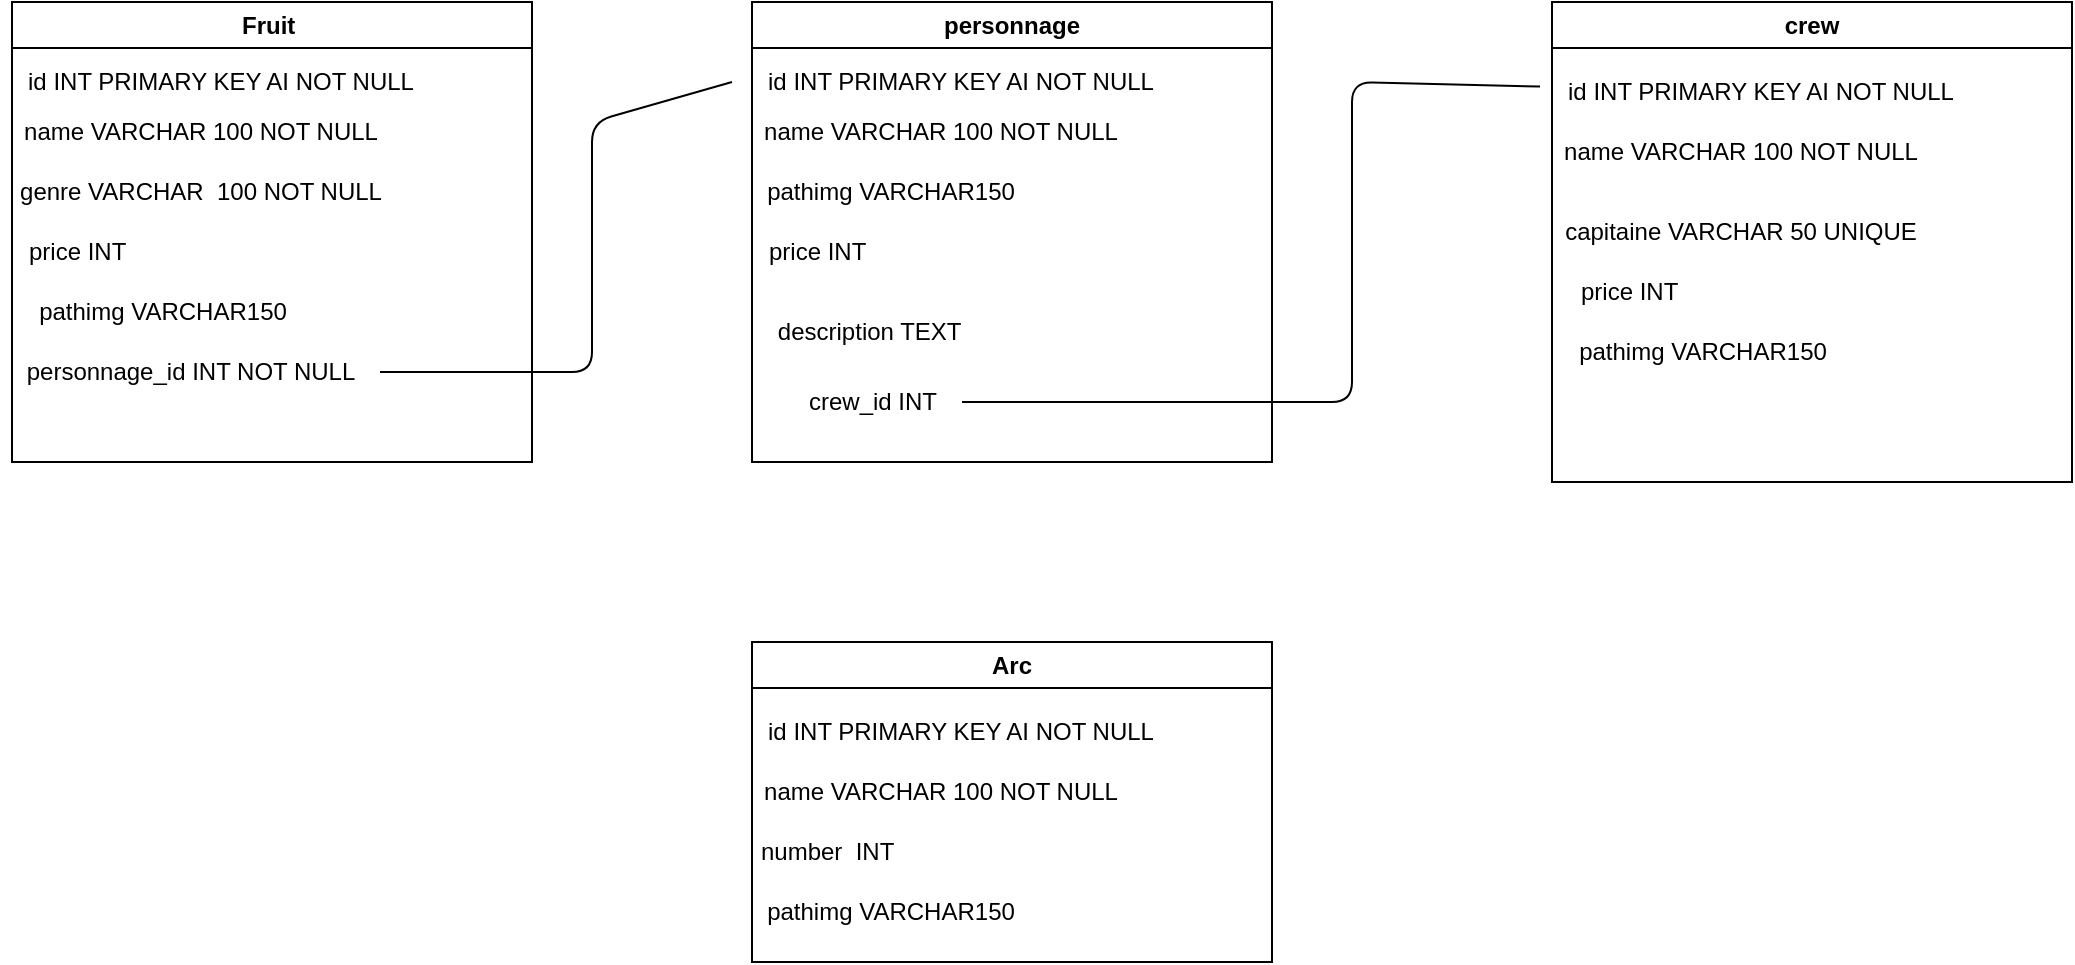 <mxfile>
    <diagram id="qtsq25QqfT0_8w6VaKV8" name="Page-1">
        <mxGraphModel dx="895" dy="622" grid="1" gridSize="10" guides="1" tooltips="1" connect="1" arrows="1" fold="1" page="1" pageScale="1" pageWidth="827" pageHeight="1169" math="0" shadow="0">
            <root>
                <mxCell id="0"/>
                <mxCell id="1" parent="0"/>
                <mxCell id="2" value="Fruit&amp;nbsp;" style="swimlane;whiteSpace=wrap;html=1;" parent="1" vertex="1">
                    <mxGeometry x="80" y="120" width="260" height="230" as="geometry"/>
                </mxCell>
                <mxCell id="3" value="id INT PRIMARY KEY AI NOT NULL" style="text;html=1;align=center;verticalAlign=middle;resizable=0;points=[];autosize=1;strokeColor=none;fillColor=none;" parent="2" vertex="1">
                    <mxGeometry x="-6" y="25" width="220" height="30" as="geometry"/>
                </mxCell>
                <mxCell id="4" value="name VARCHAR 100 NOT NULL" style="text;html=1;align=center;verticalAlign=middle;resizable=0;points=[];autosize=1;strokeColor=none;fillColor=none;" parent="2" vertex="1">
                    <mxGeometry x="-6" y="50" width="200" height="30" as="geometry"/>
                </mxCell>
                <mxCell id="5" value="genre VARCHAR&amp;nbsp; 100 NOT NULL" style="text;html=1;align=center;verticalAlign=middle;resizable=0;points=[];autosize=1;strokeColor=none;fillColor=none;" parent="2" vertex="1">
                    <mxGeometry x="-6" y="80" width="200" height="30" as="geometry"/>
                </mxCell>
                <mxCell id="6" value="price INT&amp;nbsp;" style="text;html=1;align=center;verticalAlign=middle;resizable=0;points=[];autosize=1;strokeColor=none;fillColor=none;" parent="2" vertex="1">
                    <mxGeometry x="-6" y="110" width="80" height="30" as="geometry"/>
                </mxCell>
                <mxCell id="12" value="personnage_id INT NOT NULL" style="text;html=1;align=center;verticalAlign=middle;resizable=0;points=[];autosize=1;strokeColor=none;fillColor=none;" parent="2" vertex="1">
                    <mxGeometry x="-6" y="170" width="190" height="30" as="geometry"/>
                </mxCell>
                <mxCell id="38" value="pathimg VARCHAR150" style="text;html=1;align=center;verticalAlign=middle;resizable=0;points=[];autosize=1;strokeColor=none;fillColor=none;" parent="2" vertex="1">
                    <mxGeometry y="140" width="150" height="30" as="geometry"/>
                </mxCell>
                <mxCell id="7" value="personnage" style="swimlane;whiteSpace=wrap;html=1;" parent="1" vertex="1">
                    <mxGeometry x="450" y="120" width="260" height="230" as="geometry"/>
                </mxCell>
                <mxCell id="8" value="id INT PRIMARY KEY AI NOT NULL" style="text;html=1;align=center;verticalAlign=middle;resizable=0;points=[];autosize=1;strokeColor=none;fillColor=none;" parent="7" vertex="1">
                    <mxGeometry x="-6" y="25" width="220" height="30" as="geometry"/>
                </mxCell>
                <mxCell id="9" value="name VARCHAR 100 NOT NULL" style="text;html=1;align=center;verticalAlign=middle;resizable=0;points=[];autosize=1;strokeColor=none;fillColor=none;" parent="7" vertex="1">
                    <mxGeometry x="-6" y="50" width="200" height="30" as="geometry"/>
                </mxCell>
                <mxCell id="11" value="price INT&amp;nbsp;" style="text;html=1;align=center;verticalAlign=middle;resizable=0;points=[];autosize=1;strokeColor=none;fillColor=none;" parent="7" vertex="1">
                    <mxGeometry x="-6" y="110" width="80" height="30" as="geometry"/>
                </mxCell>
                <mxCell id="37" value="pathimg VARCHAR150" style="text;html=1;align=center;verticalAlign=middle;resizable=0;points=[];autosize=1;strokeColor=none;fillColor=none;" parent="7" vertex="1">
                    <mxGeometry x="-6" y="80" width="150" height="30" as="geometry"/>
                </mxCell>
                <mxCell id="60" value="description TEXT&amp;nbsp;" style="text;html=1;align=center;verticalAlign=middle;resizable=0;points=[];autosize=1;strokeColor=none;fillColor=none;" parent="7" vertex="1">
                    <mxGeometry y="150" width="120" height="30" as="geometry"/>
                </mxCell>
                <mxCell id="20" value="Arc" style="swimlane;whiteSpace=wrap;html=1;startSize=23;" parent="1" vertex="1">
                    <mxGeometry x="450" y="440" width="260" height="160" as="geometry"/>
                </mxCell>
                <mxCell id="21" value="id INT PRIMARY KEY AI NOT NULL" style="text;html=1;align=center;verticalAlign=middle;resizable=0;points=[];autosize=1;strokeColor=none;fillColor=none;" parent="20" vertex="1">
                    <mxGeometry x="-6" y="30" width="220" height="30" as="geometry"/>
                </mxCell>
                <mxCell id="22" value="name VARCHAR 100 NOT NULL" style="text;html=1;align=center;verticalAlign=middle;resizable=0;points=[];autosize=1;strokeColor=none;fillColor=none;" parent="20" vertex="1">
                    <mxGeometry x="-6" y="60" width="200" height="30" as="geometry"/>
                </mxCell>
                <mxCell id="27" value="number&amp;nbsp; INT&amp;nbsp;" style="text;html=1;align=center;verticalAlign=middle;resizable=0;points=[];autosize=1;strokeColor=none;fillColor=none;" parent="20" vertex="1">
                    <mxGeometry x="-6" y="90" width="90" height="30" as="geometry"/>
                </mxCell>
                <mxCell id="41" value="pathimg VARCHAR150" style="text;html=1;align=center;verticalAlign=middle;resizable=0;points=[];autosize=1;strokeColor=none;fillColor=none;" parent="20" vertex="1">
                    <mxGeometry x="-6" y="120" width="150" height="30" as="geometry"/>
                </mxCell>
                <mxCell id="28" value="crew" style="swimlane;whiteSpace=wrap;html=1;startSize=23;" parent="1" vertex="1">
                    <mxGeometry x="850" y="120" width="260" height="240" as="geometry"/>
                </mxCell>
                <mxCell id="29" value="id INT PRIMARY KEY AI NOT NULL" style="text;html=1;align=center;verticalAlign=middle;resizable=0;points=[];autosize=1;strokeColor=none;fillColor=none;" parent="28" vertex="1">
                    <mxGeometry x="-6" y="30" width="220" height="30" as="geometry"/>
                </mxCell>
                <mxCell id="30" value="name VARCHAR 100 NOT NULL" style="text;html=1;align=center;verticalAlign=middle;resizable=0;points=[];autosize=1;strokeColor=none;fillColor=none;" parent="28" vertex="1">
                    <mxGeometry x="-6" y="60" width="200" height="30" as="geometry"/>
                </mxCell>
                <mxCell id="31" value="price INT&amp;nbsp;" style="text;html=1;align=center;verticalAlign=middle;resizable=0;points=[];autosize=1;strokeColor=none;fillColor=none;" parent="28" vertex="1">
                    <mxGeometry y="130" width="80" height="30" as="geometry"/>
                </mxCell>
                <mxCell id="32" value="capitaine VARCHAR 50 UNIQUE" style="text;html=1;align=center;verticalAlign=middle;resizable=0;points=[];autosize=1;strokeColor=none;fillColor=none;" parent="28" vertex="1">
                    <mxGeometry x="-6" y="100" width="200" height="30" as="geometry"/>
                </mxCell>
                <mxCell id="39" value="pathimg VARCHAR150" style="text;html=1;align=center;verticalAlign=middle;resizable=0;points=[];autosize=1;strokeColor=none;fillColor=none;" parent="28" vertex="1">
                    <mxGeometry y="160" width="150" height="30" as="geometry"/>
                </mxCell>
                <mxCell id="61" value="crew_id INT" style="text;html=1;align=center;verticalAlign=middle;resizable=0;points=[];autosize=1;strokeColor=none;fillColor=none;" parent="1" vertex="1">
                    <mxGeometry x="465" y="305" width="90" height="30" as="geometry"/>
                </mxCell>
                <mxCell id="62" style="edgeStyle=none;html=1;endArrow=none;endFill=0;" parent="1" source="29" target="61" edge="1">
                    <mxGeometry relative="1" as="geometry">
                        <Array as="points">
                            <mxPoint x="750" y="160"/>
                            <mxPoint x="750" y="320"/>
                        </Array>
                    </mxGeometry>
                </mxCell>
                <mxCell id="63" style="edgeStyle=none;html=1;endArrow=none;endFill=0;" parent="1" target="12" edge="1">
                    <mxGeometry relative="1" as="geometry">
                        <mxPoint x="440" y="160" as="sourcePoint"/>
                        <Array as="points">
                            <mxPoint x="370" y="180"/>
                            <mxPoint x="370" y="305"/>
                        </Array>
                    </mxGeometry>
                </mxCell>
            </root>
        </mxGraphModel>
    </diagram>
</mxfile>